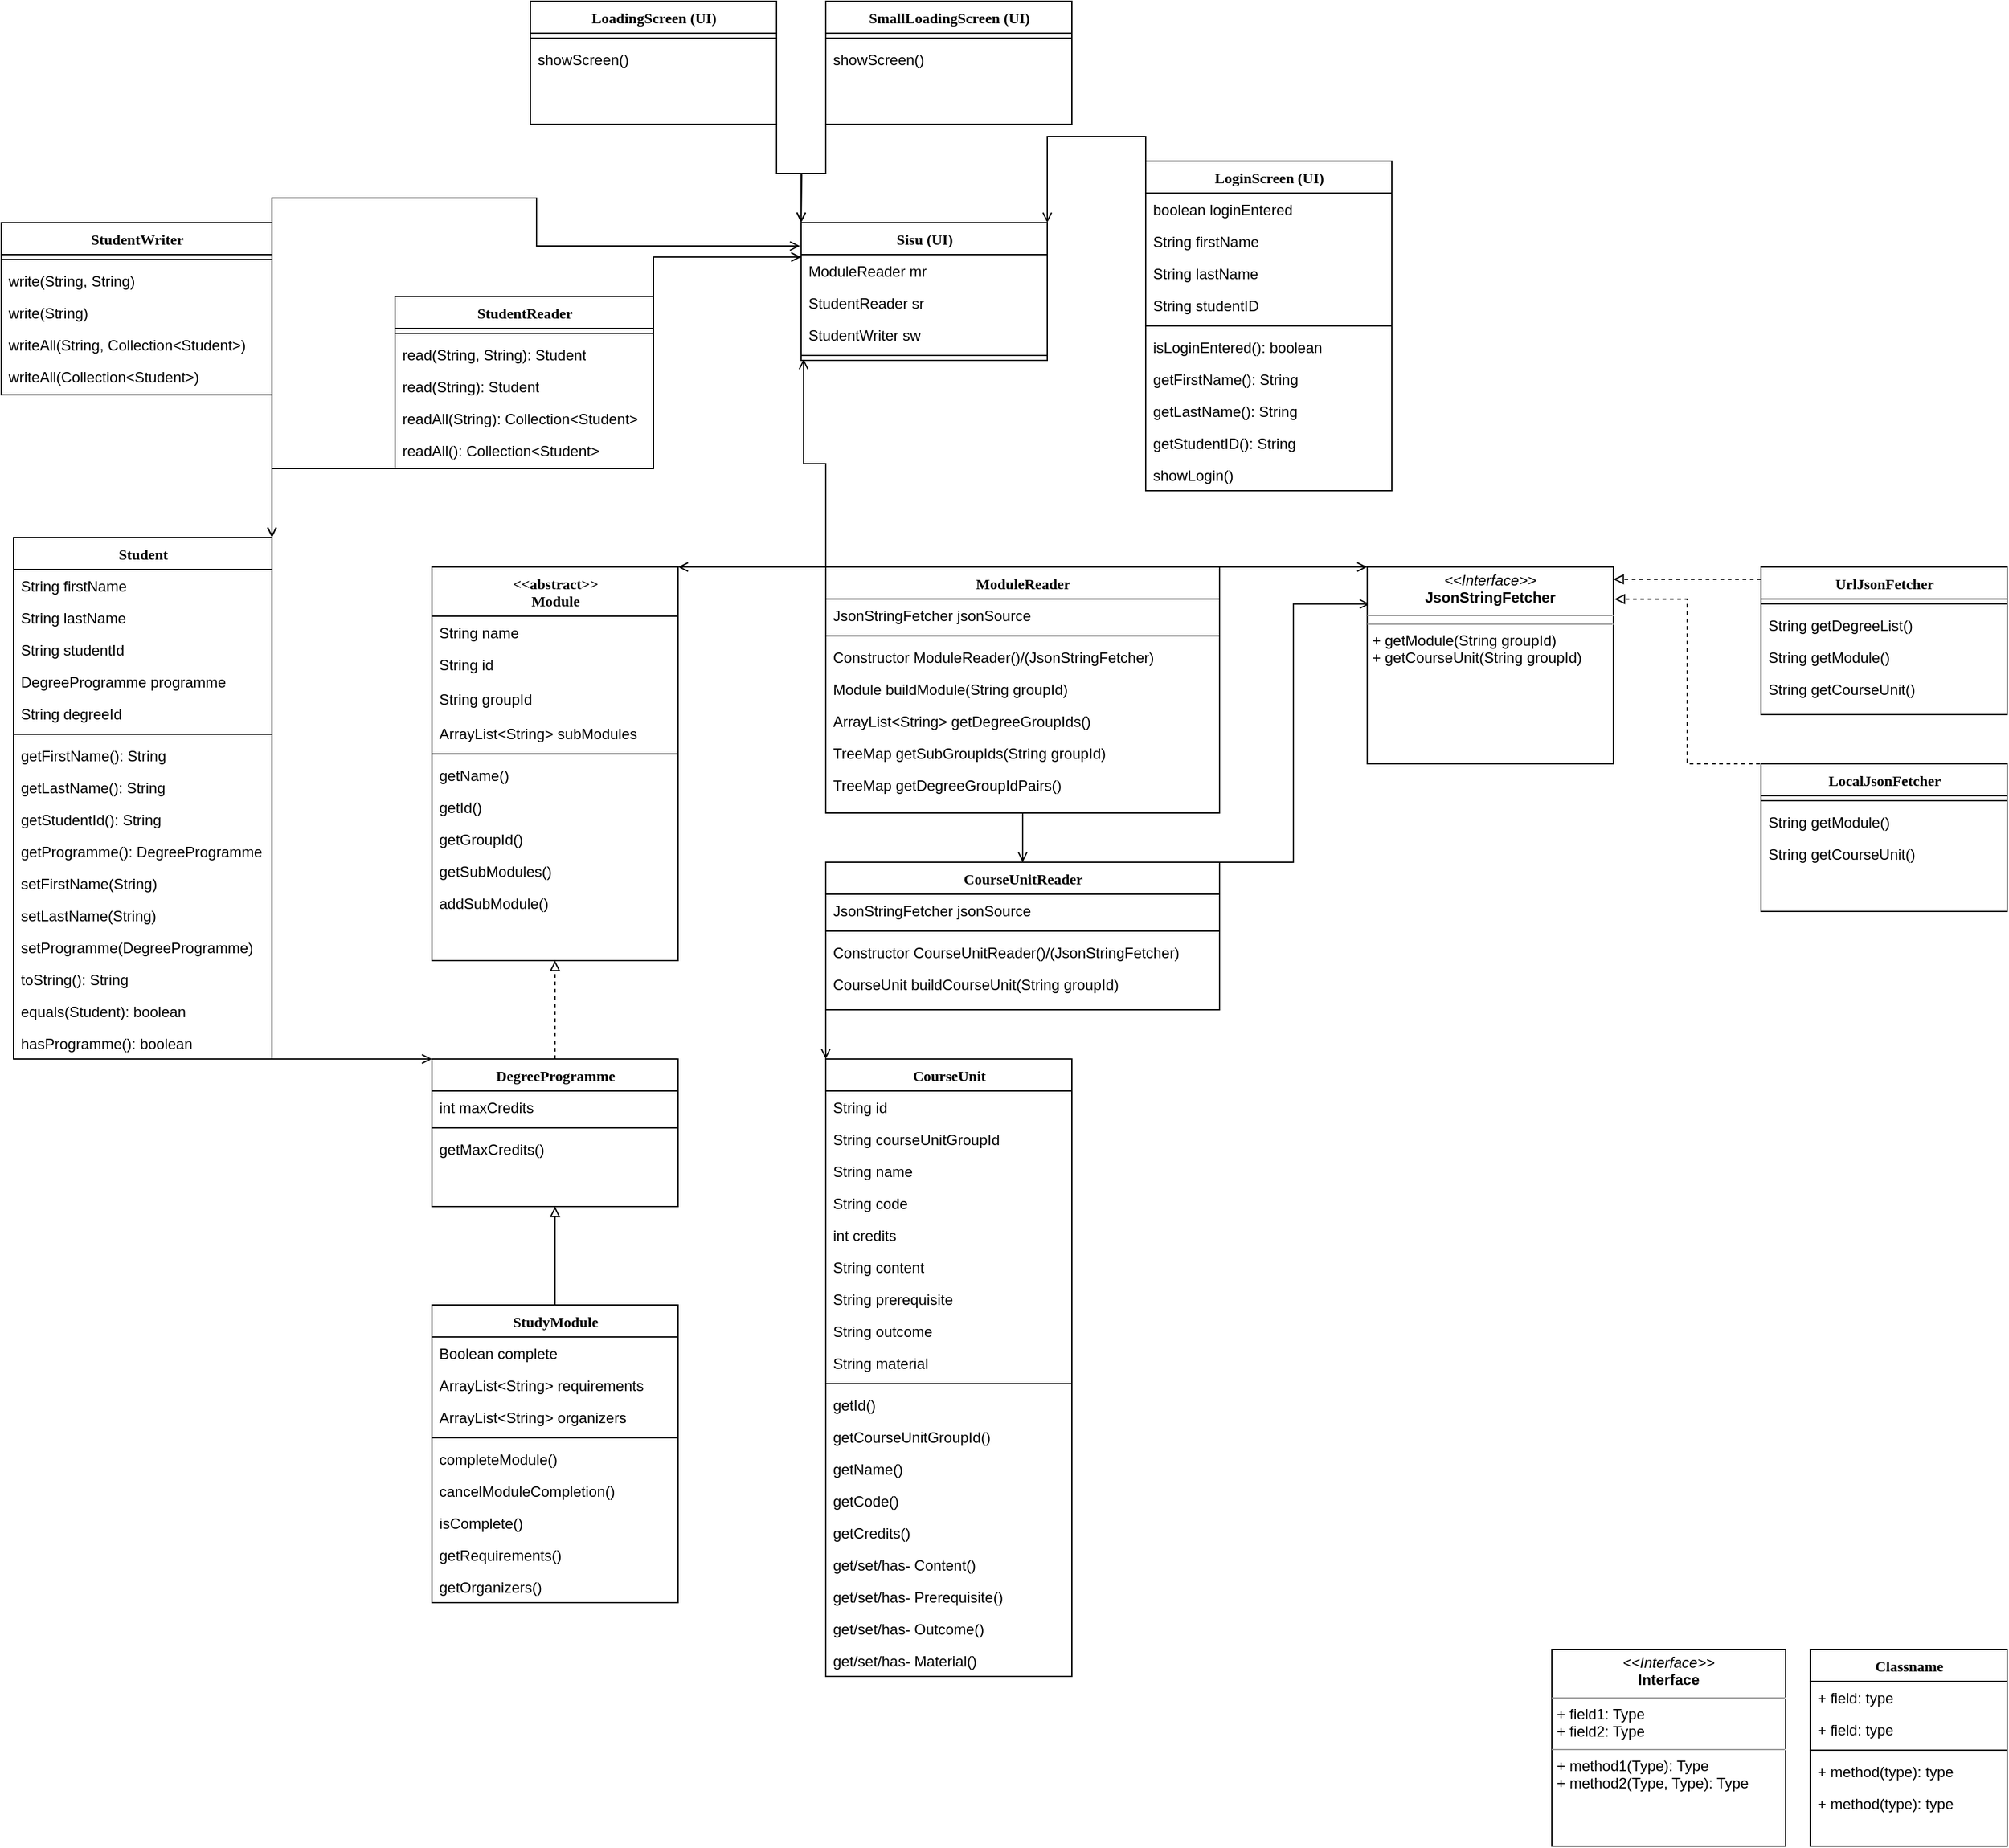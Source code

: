 <mxfile version="17.4.6" type="device"><diagram name="Page-1" id="6133507b-19e7-1e82-6fc7-422aa6c4b21f"><mxGraphModel dx="1422" dy="1555" grid="1" gridSize="10" guides="1" tooltips="1" connect="1" arrows="1" fold="1" page="1" pageScale="1" pageWidth="1100" pageHeight="850" background="none" math="0" shadow="0"><root><mxCell id="0"/><mxCell id="1" parent="0"/><mxCell id="78961159f06e98e8-82" value="Classname" style="swimlane;html=1;fontStyle=1;align=center;verticalAlign=top;childLayout=stackLayout;horizontal=1;startSize=26;horizontalStack=0;resizeParent=1;resizeLast=0;collapsible=1;marginBottom=0;swimlaneFillColor=#ffffff;rounded=0;shadow=0;comic=0;labelBackgroundColor=none;strokeWidth=1;fillColor=none;fontFamily=Verdana;fontSize=12" parent="1" vertex="1"><mxGeometry x="1560" y="640" width="160" height="160" as="geometry"/></mxCell><mxCell id="78961159f06e98e8-84" value="+ field: type" style="text;html=1;strokeColor=none;fillColor=none;align=left;verticalAlign=top;spacingLeft=4;spacingRight=4;whiteSpace=wrap;overflow=hidden;rotatable=0;points=[[0,0.5],[1,0.5]];portConstraint=eastwest;" parent="78961159f06e98e8-82" vertex="1"><mxGeometry y="26" width="160" height="26" as="geometry"/></mxCell><mxCell id="78961159f06e98e8-89" value="+ field: type" style="text;html=1;strokeColor=none;fillColor=none;align=left;verticalAlign=top;spacingLeft=4;spacingRight=4;whiteSpace=wrap;overflow=hidden;rotatable=0;points=[[0,0.5],[1,0.5]];portConstraint=eastwest;" parent="78961159f06e98e8-82" vertex="1"><mxGeometry y="52" width="160" height="26" as="geometry"/></mxCell><mxCell id="78961159f06e98e8-90" value="" style="line;html=1;strokeWidth=1;fillColor=none;align=left;verticalAlign=middle;spacingTop=-1;spacingLeft=3;spacingRight=3;rotatable=0;labelPosition=right;points=[];portConstraint=eastwest;" parent="78961159f06e98e8-82" vertex="1"><mxGeometry y="78" width="160" height="8" as="geometry"/></mxCell><mxCell id="78961159f06e98e8-94" value="+ method(type): type" style="text;html=1;strokeColor=none;fillColor=none;align=left;verticalAlign=top;spacingLeft=4;spacingRight=4;whiteSpace=wrap;overflow=hidden;rotatable=0;points=[[0,0.5],[1,0.5]];portConstraint=eastwest;" parent="78961159f06e98e8-82" vertex="1"><mxGeometry y="86" width="160" height="26" as="geometry"/></mxCell><mxCell id="b94bc138ca980ef-4" value="+ method(type): type" style="text;html=1;strokeColor=none;fillColor=none;align=left;verticalAlign=top;spacingLeft=4;spacingRight=4;whiteSpace=wrap;overflow=hidden;rotatable=0;points=[[0,0.5],[1,0.5]];portConstraint=eastwest;" parent="78961159f06e98e8-82" vertex="1"><mxGeometry y="112" width="160" height="26" as="geometry"/></mxCell><mxCell id="b94bc138ca980ef-1" value="&lt;p style=&quot;margin:0px;margin-top:4px;text-align:center;&quot;&gt;&lt;i&gt;&amp;lt;&amp;lt;Interface&amp;gt;&amp;gt;&lt;/i&gt;&lt;br/&gt;&lt;b&gt;Interface&lt;/b&gt;&lt;/p&gt;&lt;hr size=&quot;1&quot;/&gt;&lt;p style=&quot;margin:0px;margin-left:4px;&quot;&gt;+ field1: Type&lt;br/&gt;+ field2: Type&lt;/p&gt;&lt;hr size=&quot;1&quot;/&gt;&lt;p style=&quot;margin:0px;margin-left:4px;&quot;&gt;+ method1(Type): Type&lt;br/&gt;+ method2(Type, Type): Type&lt;/p&gt;" style="verticalAlign=top;align=left;overflow=fill;fontSize=12;fontFamily=Helvetica;html=1;rounded=0;shadow=0;comic=0;labelBackgroundColor=none;strokeWidth=1" parent="1" vertex="1"><mxGeometry x="1350" y="640" width="190" height="160" as="geometry"/></mxCell><mxCell id="-arL-LZ4ts8Jabiqy7Jx-2" value="&lt;div&gt;&amp;lt;&amp;lt;abstract&amp;gt;&amp;gt;&lt;br&gt;&lt;/div&gt;&lt;div&gt;Module&lt;/div&gt;" style="swimlane;html=1;fontStyle=1;align=center;verticalAlign=top;childLayout=stackLayout;horizontal=1;startSize=40;horizontalStack=0;resizeParent=1;resizeLast=0;collapsible=1;marginBottom=0;swimlaneFillColor=#ffffff;rounded=0;shadow=0;comic=0;labelBackgroundColor=none;strokeWidth=1;fillColor=none;fontFamily=Verdana;fontSize=12" parent="1" vertex="1"><mxGeometry x="440" y="-240" width="200" height="320" as="geometry"/></mxCell><mxCell id="-arL-LZ4ts8Jabiqy7Jx-3" value="String name" style="text;html=1;strokeColor=none;fillColor=none;align=left;verticalAlign=top;spacingLeft=4;spacingRight=4;whiteSpace=wrap;overflow=hidden;rotatable=0;points=[[0,0.5],[1,0.5]];portConstraint=eastwest;" parent="-arL-LZ4ts8Jabiqy7Jx-2" vertex="1"><mxGeometry y="40" width="200" height="26" as="geometry"/></mxCell><mxCell id="-arL-LZ4ts8Jabiqy7Jx-4" value="String id" style="text;html=1;strokeColor=none;fillColor=none;align=left;verticalAlign=top;spacingLeft=4;spacingRight=4;whiteSpace=wrap;overflow=hidden;rotatable=0;points=[[0,0.5],[1,0.5]];portConstraint=eastwest;" parent="-arL-LZ4ts8Jabiqy7Jx-2" vertex="1"><mxGeometry y="66" width="200" height="28" as="geometry"/></mxCell><mxCell id="-arL-LZ4ts8Jabiqy7Jx-9" value="String groupId" style="text;html=1;strokeColor=none;fillColor=none;align=left;verticalAlign=top;spacingLeft=4;spacingRight=4;whiteSpace=wrap;overflow=hidden;rotatable=0;points=[[0,0.5],[1,0.5]];portConstraint=eastwest;" parent="-arL-LZ4ts8Jabiqy7Jx-2" vertex="1"><mxGeometry y="94" width="200" height="28" as="geometry"/></mxCell><mxCell id="-arL-LZ4ts8Jabiqy7Jx-10" value="ArrayList&amp;lt;String&amp;gt; subModules" style="text;html=1;strokeColor=none;fillColor=none;align=left;verticalAlign=top;spacingLeft=4;spacingRight=4;whiteSpace=wrap;overflow=hidden;rotatable=0;points=[[0,0.5],[1,0.5]];portConstraint=eastwest;" parent="-arL-LZ4ts8Jabiqy7Jx-2" vertex="1"><mxGeometry y="122" width="200" height="26" as="geometry"/></mxCell><mxCell id="-arL-LZ4ts8Jabiqy7Jx-5" value="" style="line;html=1;strokeWidth=1;fillColor=none;align=left;verticalAlign=middle;spacingTop=-1;spacingLeft=3;spacingRight=3;rotatable=0;labelPosition=right;points=[];portConstraint=eastwest;" parent="-arL-LZ4ts8Jabiqy7Jx-2" vertex="1"><mxGeometry y="148" width="200" height="8" as="geometry"/></mxCell><mxCell id="-arL-LZ4ts8Jabiqy7Jx-6" value="getName()" style="text;html=1;strokeColor=none;fillColor=none;align=left;verticalAlign=top;spacingLeft=4;spacingRight=4;whiteSpace=wrap;overflow=hidden;rotatable=0;points=[[0,0.5],[1,0.5]];portConstraint=eastwest;" parent="-arL-LZ4ts8Jabiqy7Jx-2" vertex="1"><mxGeometry y="156" width="200" height="26" as="geometry"/></mxCell><mxCell id="-arL-LZ4ts8Jabiqy7Jx-7" value="getId()" style="text;html=1;strokeColor=none;fillColor=none;align=left;verticalAlign=top;spacingLeft=4;spacingRight=4;whiteSpace=wrap;overflow=hidden;rotatable=0;points=[[0,0.5],[1,0.5]];portConstraint=eastwest;" parent="-arL-LZ4ts8Jabiqy7Jx-2" vertex="1"><mxGeometry y="182" width="200" height="26" as="geometry"/></mxCell><mxCell id="-arL-LZ4ts8Jabiqy7Jx-11" value="&lt;div&gt;getGroupId()&lt;/div&gt;" style="text;html=1;strokeColor=none;fillColor=none;align=left;verticalAlign=top;spacingLeft=4;spacingRight=4;whiteSpace=wrap;overflow=hidden;rotatable=0;points=[[0,0.5],[1,0.5]];portConstraint=eastwest;" parent="-arL-LZ4ts8Jabiqy7Jx-2" vertex="1"><mxGeometry y="208" width="200" height="26" as="geometry"/></mxCell><mxCell id="-arL-LZ4ts8Jabiqy7Jx-12" value="getSubModules()" style="text;html=1;strokeColor=none;fillColor=none;align=left;verticalAlign=top;spacingLeft=4;spacingRight=4;whiteSpace=wrap;overflow=hidden;rotatable=0;points=[[0,0.5],[1,0.5]];portConstraint=eastwest;" parent="-arL-LZ4ts8Jabiqy7Jx-2" vertex="1"><mxGeometry y="234" width="200" height="26" as="geometry"/></mxCell><mxCell id="-arL-LZ4ts8Jabiqy7Jx-13" value="addSubModule()" style="text;html=1;strokeColor=none;fillColor=none;align=left;verticalAlign=top;spacingLeft=4;spacingRight=4;whiteSpace=wrap;overflow=hidden;rotatable=0;points=[[0,0.5],[1,0.5]];portConstraint=eastwest;" parent="-arL-LZ4ts8Jabiqy7Jx-2" vertex="1"><mxGeometry y="260" width="200" height="26" as="geometry"/></mxCell><mxCell id="dNXxEVK4nZ3IZ2I-C0gs-9" style="edgeStyle=orthogonalEdgeStyle;rounded=0;orthogonalLoop=1;jettySize=auto;html=1;exitX=0.5;exitY=0;exitDx=0;exitDy=0;entryX=0.5;entryY=1;entryDx=0;entryDy=0;endArrow=block;endFill=0;dashed=1;" parent="1" source="-arL-LZ4ts8Jabiqy7Jx-14" target="-arL-LZ4ts8Jabiqy7Jx-2" edge="1"><mxGeometry relative="1" as="geometry"/></mxCell><mxCell id="-arL-LZ4ts8Jabiqy7Jx-14" value="DegreeProgramme" style="swimlane;html=1;fontStyle=1;align=center;verticalAlign=top;childLayout=stackLayout;horizontal=1;startSize=26;horizontalStack=0;resizeParent=1;resizeLast=0;collapsible=1;marginBottom=0;swimlaneFillColor=#ffffff;rounded=0;shadow=0;comic=0;labelBackgroundColor=none;strokeWidth=1;fillColor=none;fontFamily=Verdana;fontSize=12" parent="1" vertex="1"><mxGeometry x="440" y="160" width="200" height="120" as="geometry"/></mxCell><mxCell id="-arL-LZ4ts8Jabiqy7Jx-15" value="int maxCredits" style="text;html=1;strokeColor=none;fillColor=none;align=left;verticalAlign=top;spacingLeft=4;spacingRight=4;whiteSpace=wrap;overflow=hidden;rotatable=0;points=[[0,0.5],[1,0.5]];portConstraint=eastwest;" parent="-arL-LZ4ts8Jabiqy7Jx-14" vertex="1"><mxGeometry y="26" width="200" height="26" as="geometry"/></mxCell><mxCell id="-arL-LZ4ts8Jabiqy7Jx-17" value="" style="line;html=1;strokeWidth=1;fillColor=none;align=left;verticalAlign=middle;spacingTop=-1;spacingLeft=3;spacingRight=3;rotatable=0;labelPosition=right;points=[];portConstraint=eastwest;" parent="-arL-LZ4ts8Jabiqy7Jx-14" vertex="1"><mxGeometry y="52" width="200" height="8" as="geometry"/></mxCell><mxCell id="-arL-LZ4ts8Jabiqy7Jx-18" value="getMaxCredits()" style="text;html=1;strokeColor=none;fillColor=none;align=left;verticalAlign=top;spacingLeft=4;spacingRight=4;whiteSpace=wrap;overflow=hidden;rotatable=0;points=[[0,0.5],[1,0.5]];portConstraint=eastwest;" parent="-arL-LZ4ts8Jabiqy7Jx-14" vertex="1"><mxGeometry y="60" width="200" height="26" as="geometry"/></mxCell><mxCell id="-arL-LZ4ts8Jabiqy7Jx-27" style="edgeStyle=orthogonalEdgeStyle;rounded=0;orthogonalLoop=1;jettySize=auto;html=1;exitX=0.5;exitY=0;exitDx=0;exitDy=0;entryX=0.5;entryY=1;entryDx=0;entryDy=0;startArrow=none;startFill=0;endArrow=block;endFill=0;" parent="1" source="-arL-LZ4ts8Jabiqy7Jx-21" target="-arL-LZ4ts8Jabiqy7Jx-14" edge="1"><mxGeometry relative="1" as="geometry"/></mxCell><mxCell id="-arL-LZ4ts8Jabiqy7Jx-21" value="StudyModule" style="swimlane;html=1;fontStyle=1;align=center;verticalAlign=top;childLayout=stackLayout;horizontal=1;startSize=26;horizontalStack=0;resizeParent=1;resizeLast=0;collapsible=1;marginBottom=0;swimlaneFillColor=#ffffff;rounded=0;shadow=0;comic=0;labelBackgroundColor=none;strokeWidth=1;fillColor=none;fontFamily=Verdana;fontSize=12" parent="1" vertex="1"><mxGeometry x="440" y="360" width="200" height="242" as="geometry"/></mxCell><mxCell id="-arL-LZ4ts8Jabiqy7Jx-22" value="Boolean complete" style="text;html=1;strokeColor=none;fillColor=none;align=left;verticalAlign=top;spacingLeft=4;spacingRight=4;whiteSpace=wrap;overflow=hidden;rotatable=0;points=[[0,0.5],[1,0.5]];portConstraint=eastwest;" parent="-arL-LZ4ts8Jabiqy7Jx-21" vertex="1"><mxGeometry y="26" width="200" height="26" as="geometry"/></mxCell><mxCell id="-arL-LZ4ts8Jabiqy7Jx-23" value="ArrayList&amp;lt;String&amp;gt; requirements" style="text;html=1;strokeColor=none;fillColor=none;align=left;verticalAlign=top;spacingLeft=4;spacingRight=4;whiteSpace=wrap;overflow=hidden;rotatable=0;points=[[0,0.5],[1,0.5]];portConstraint=eastwest;" parent="-arL-LZ4ts8Jabiqy7Jx-21" vertex="1"><mxGeometry y="52" width="200" height="26" as="geometry"/></mxCell><mxCell id="-arL-LZ4ts8Jabiqy7Jx-28" value="ArrayList&amp;lt;String&amp;gt; organizers" style="text;html=1;strokeColor=none;fillColor=none;align=left;verticalAlign=top;spacingLeft=4;spacingRight=4;whiteSpace=wrap;overflow=hidden;rotatable=0;points=[[0,0.5],[1,0.5]];portConstraint=eastwest;" parent="-arL-LZ4ts8Jabiqy7Jx-21" vertex="1"><mxGeometry y="78" width="200" height="26" as="geometry"/></mxCell><mxCell id="-arL-LZ4ts8Jabiqy7Jx-24" value="" style="line;html=1;strokeWidth=1;fillColor=none;align=left;verticalAlign=middle;spacingTop=-1;spacingLeft=3;spacingRight=3;rotatable=0;labelPosition=right;points=[];portConstraint=eastwest;" parent="-arL-LZ4ts8Jabiqy7Jx-21" vertex="1"><mxGeometry y="104" width="200" height="8" as="geometry"/></mxCell><mxCell id="-arL-LZ4ts8Jabiqy7Jx-25" value="completeModule()" style="text;html=1;strokeColor=none;fillColor=none;align=left;verticalAlign=top;spacingLeft=4;spacingRight=4;whiteSpace=wrap;overflow=hidden;rotatable=0;points=[[0,0.5],[1,0.5]];portConstraint=eastwest;" parent="-arL-LZ4ts8Jabiqy7Jx-21" vertex="1"><mxGeometry y="112" width="200" height="26" as="geometry"/></mxCell><mxCell id="-arL-LZ4ts8Jabiqy7Jx-26" value="cancelModuleCompletion()" style="text;html=1;strokeColor=none;fillColor=none;align=left;verticalAlign=top;spacingLeft=4;spacingRight=4;whiteSpace=wrap;overflow=hidden;rotatable=0;points=[[0,0.5],[1,0.5]];portConstraint=eastwest;" parent="-arL-LZ4ts8Jabiqy7Jx-21" vertex="1"><mxGeometry y="138" width="200" height="26" as="geometry"/></mxCell><mxCell id="-arL-LZ4ts8Jabiqy7Jx-29" value="isComplete()" style="text;html=1;strokeColor=none;fillColor=none;align=left;verticalAlign=top;spacingLeft=4;spacingRight=4;whiteSpace=wrap;overflow=hidden;rotatable=0;points=[[0,0.5],[1,0.5]];portConstraint=eastwest;" parent="-arL-LZ4ts8Jabiqy7Jx-21" vertex="1"><mxGeometry y="164" width="200" height="26" as="geometry"/></mxCell><mxCell id="-arL-LZ4ts8Jabiqy7Jx-30" value="getRequirements()" style="text;html=1;strokeColor=none;fillColor=none;align=left;verticalAlign=top;spacingLeft=4;spacingRight=4;whiteSpace=wrap;overflow=hidden;rotatable=0;points=[[0,0.5],[1,0.5]];portConstraint=eastwest;" parent="-arL-LZ4ts8Jabiqy7Jx-21" vertex="1"><mxGeometry y="190" width="200" height="26" as="geometry"/></mxCell><mxCell id="-arL-LZ4ts8Jabiqy7Jx-31" value="getOrganizers()" style="text;html=1;strokeColor=none;fillColor=none;align=left;verticalAlign=top;spacingLeft=4;spacingRight=4;whiteSpace=wrap;overflow=hidden;rotatable=0;points=[[0,0.5],[1,0.5]];portConstraint=eastwest;" parent="-arL-LZ4ts8Jabiqy7Jx-21" vertex="1"><mxGeometry y="216" width="200" height="26" as="geometry"/></mxCell><mxCell id="-arL-LZ4ts8Jabiqy7Jx-32" value="CourseUnit" style="swimlane;html=1;fontStyle=1;align=center;verticalAlign=top;childLayout=stackLayout;horizontal=1;startSize=26;horizontalStack=0;resizeParent=1;resizeLast=0;collapsible=1;marginBottom=0;swimlaneFillColor=#ffffff;rounded=0;shadow=0;comic=0;labelBackgroundColor=none;strokeWidth=1;fillColor=none;fontFamily=Verdana;fontSize=12" parent="1" vertex="1"><mxGeometry x="760" y="160" width="200" height="502" as="geometry"/></mxCell><mxCell id="-arL-LZ4ts8Jabiqy7Jx-33" value="String id" style="text;html=1;strokeColor=none;fillColor=none;align=left;verticalAlign=top;spacingLeft=4;spacingRight=4;whiteSpace=wrap;overflow=hidden;rotatable=0;points=[[0,0.5],[1,0.5]];portConstraint=eastwest;" parent="-arL-LZ4ts8Jabiqy7Jx-32" vertex="1"><mxGeometry y="26" width="200" height="26" as="geometry"/></mxCell><mxCell id="-arL-LZ4ts8Jabiqy7Jx-34" value="String courseUnitGroupId" style="text;html=1;strokeColor=none;fillColor=none;align=left;verticalAlign=top;spacingLeft=4;spacingRight=4;whiteSpace=wrap;overflow=hidden;rotatable=0;points=[[0,0.5],[1,0.5]];portConstraint=eastwest;" parent="-arL-LZ4ts8Jabiqy7Jx-32" vertex="1"><mxGeometry y="52" width="200" height="26" as="geometry"/></mxCell><mxCell id="-arL-LZ4ts8Jabiqy7Jx-38" value="String name" style="text;html=1;strokeColor=none;fillColor=none;align=left;verticalAlign=top;spacingLeft=4;spacingRight=4;whiteSpace=wrap;overflow=hidden;rotatable=0;points=[[0,0.5],[1,0.5]];portConstraint=eastwest;" parent="-arL-LZ4ts8Jabiqy7Jx-32" vertex="1"><mxGeometry y="78" width="200" height="26" as="geometry"/></mxCell><mxCell id="-arL-LZ4ts8Jabiqy7Jx-39" value="String code" style="text;html=1;strokeColor=none;fillColor=none;align=left;verticalAlign=top;spacingLeft=4;spacingRight=4;whiteSpace=wrap;overflow=hidden;rotatable=0;points=[[0,0.5],[1,0.5]];portConstraint=eastwest;" parent="-arL-LZ4ts8Jabiqy7Jx-32" vertex="1"><mxGeometry y="104" width="200" height="26" as="geometry"/></mxCell><mxCell id="-arL-LZ4ts8Jabiqy7Jx-40" value="int credits" style="text;html=1;strokeColor=none;fillColor=none;align=left;verticalAlign=top;spacingLeft=4;spacingRight=4;whiteSpace=wrap;overflow=hidden;rotatable=0;points=[[0,0.5],[1,0.5]];portConstraint=eastwest;" parent="-arL-LZ4ts8Jabiqy7Jx-32" vertex="1"><mxGeometry y="130" width="200" height="26" as="geometry"/></mxCell><mxCell id="R_QKWhLpdUTHtyL6FINh-1" value="&lt;div&gt;String content&lt;/div&gt;" style="text;html=1;strokeColor=none;fillColor=none;align=left;verticalAlign=top;spacingLeft=4;spacingRight=4;whiteSpace=wrap;overflow=hidden;rotatable=0;points=[[0,0.5],[1,0.5]];portConstraint=eastwest;" parent="-arL-LZ4ts8Jabiqy7Jx-32" vertex="1"><mxGeometry y="156" width="200" height="26" as="geometry"/></mxCell><mxCell id="R_QKWhLpdUTHtyL6FINh-2" value="&lt;div&gt;String prerequisite&lt;br&gt;&lt;/div&gt;" style="text;html=1;strokeColor=none;fillColor=none;align=left;verticalAlign=top;spacingLeft=4;spacingRight=4;whiteSpace=wrap;overflow=hidden;rotatable=0;points=[[0,0.5],[1,0.5]];portConstraint=eastwest;" parent="-arL-LZ4ts8Jabiqy7Jx-32" vertex="1"><mxGeometry y="182" width="200" height="26" as="geometry"/></mxCell><mxCell id="R_QKWhLpdUTHtyL6FINh-3" value="&lt;div&gt;String outcome&lt;br&gt;&lt;/div&gt;" style="text;html=1;strokeColor=none;fillColor=none;align=left;verticalAlign=top;spacingLeft=4;spacingRight=4;whiteSpace=wrap;overflow=hidden;rotatable=0;points=[[0,0.5],[1,0.5]];portConstraint=eastwest;" parent="-arL-LZ4ts8Jabiqy7Jx-32" vertex="1"><mxGeometry y="208" width="200" height="26" as="geometry"/></mxCell><mxCell id="R_QKWhLpdUTHtyL6FINh-4" value="&lt;div&gt;String material&lt;br&gt;&lt;/div&gt;" style="text;html=1;strokeColor=none;fillColor=none;align=left;verticalAlign=top;spacingLeft=4;spacingRight=4;whiteSpace=wrap;overflow=hidden;rotatable=0;points=[[0,0.5],[1,0.5]];portConstraint=eastwest;" parent="-arL-LZ4ts8Jabiqy7Jx-32" vertex="1"><mxGeometry y="234" width="200" height="26" as="geometry"/></mxCell><mxCell id="-arL-LZ4ts8Jabiqy7Jx-35" value="" style="line;html=1;strokeWidth=1;fillColor=none;align=left;verticalAlign=middle;spacingTop=-1;spacingLeft=3;spacingRight=3;rotatable=0;labelPosition=right;points=[];portConstraint=eastwest;" parent="-arL-LZ4ts8Jabiqy7Jx-32" vertex="1"><mxGeometry y="260" width="200" height="8" as="geometry"/></mxCell><mxCell id="-arL-LZ4ts8Jabiqy7Jx-36" value="getId()" style="text;html=1;strokeColor=none;fillColor=none;align=left;verticalAlign=top;spacingLeft=4;spacingRight=4;whiteSpace=wrap;overflow=hidden;rotatable=0;points=[[0,0.5],[1,0.5]];portConstraint=eastwest;" parent="-arL-LZ4ts8Jabiqy7Jx-32" vertex="1"><mxGeometry y="268" width="200" height="26" as="geometry"/></mxCell><mxCell id="-arL-LZ4ts8Jabiqy7Jx-37" value="getCourseUnitGroupId()" style="text;html=1;strokeColor=none;fillColor=none;align=left;verticalAlign=top;spacingLeft=4;spacingRight=4;whiteSpace=wrap;overflow=hidden;rotatable=0;points=[[0,0.5],[1,0.5]];portConstraint=eastwest;" parent="-arL-LZ4ts8Jabiqy7Jx-32" vertex="1"><mxGeometry y="294" width="200" height="26" as="geometry"/></mxCell><mxCell id="-arL-LZ4ts8Jabiqy7Jx-41" value="getName()" style="text;html=1;strokeColor=none;fillColor=none;align=left;verticalAlign=top;spacingLeft=4;spacingRight=4;whiteSpace=wrap;overflow=hidden;rotatable=0;points=[[0,0.5],[1,0.5]];portConstraint=eastwest;" parent="-arL-LZ4ts8Jabiqy7Jx-32" vertex="1"><mxGeometry y="320" width="200" height="26" as="geometry"/></mxCell><mxCell id="-arL-LZ4ts8Jabiqy7Jx-42" value="getCode()" style="text;html=1;strokeColor=none;fillColor=none;align=left;verticalAlign=top;spacingLeft=4;spacingRight=4;whiteSpace=wrap;overflow=hidden;rotatable=0;points=[[0,0.5],[1,0.5]];portConstraint=eastwest;" parent="-arL-LZ4ts8Jabiqy7Jx-32" vertex="1"><mxGeometry y="346" width="200" height="26" as="geometry"/></mxCell><mxCell id="-arL-LZ4ts8Jabiqy7Jx-43" value="getCredits()" style="text;html=1;strokeColor=none;fillColor=none;align=left;verticalAlign=top;spacingLeft=4;spacingRight=4;whiteSpace=wrap;overflow=hidden;rotatable=0;points=[[0,0.5],[1,0.5]];portConstraint=eastwest;" parent="-arL-LZ4ts8Jabiqy7Jx-32" vertex="1"><mxGeometry y="372" width="200" height="26" as="geometry"/></mxCell><mxCell id="R_QKWhLpdUTHtyL6FINh-5" value="get/set/has- Content()" style="text;html=1;strokeColor=none;fillColor=none;align=left;verticalAlign=top;spacingLeft=4;spacingRight=4;whiteSpace=wrap;overflow=hidden;rotatable=0;points=[[0,0.5],[1,0.5]];portConstraint=eastwest;" parent="-arL-LZ4ts8Jabiqy7Jx-32" vertex="1"><mxGeometry y="398" width="200" height="26" as="geometry"/></mxCell><mxCell id="R_QKWhLpdUTHtyL6FINh-6" value="get/set/has- Prerequisite()" style="text;html=1;strokeColor=none;fillColor=none;align=left;verticalAlign=top;spacingLeft=4;spacingRight=4;whiteSpace=wrap;overflow=hidden;rotatable=0;points=[[0,0.5],[1,0.5]];portConstraint=eastwest;" parent="-arL-LZ4ts8Jabiqy7Jx-32" vertex="1"><mxGeometry y="424" width="200" height="26" as="geometry"/></mxCell><mxCell id="R_QKWhLpdUTHtyL6FINh-7" value="get/set/has- Outcome()" style="text;html=1;strokeColor=none;fillColor=none;align=left;verticalAlign=top;spacingLeft=4;spacingRight=4;whiteSpace=wrap;overflow=hidden;rotatable=0;points=[[0,0.5],[1,0.5]];portConstraint=eastwest;" parent="-arL-LZ4ts8Jabiqy7Jx-32" vertex="1"><mxGeometry y="450" width="200" height="26" as="geometry"/></mxCell><mxCell id="R_QKWhLpdUTHtyL6FINh-8" value="get/set/has- Material()" style="text;html=1;strokeColor=none;fillColor=none;align=left;verticalAlign=top;spacingLeft=4;spacingRight=4;whiteSpace=wrap;overflow=hidden;rotatable=0;points=[[0,0.5],[1,0.5]];portConstraint=eastwest;" parent="-arL-LZ4ts8Jabiqy7Jx-32" vertex="1"><mxGeometry y="476" width="200" height="26" as="geometry"/></mxCell><mxCell id="dNXxEVK4nZ3IZ2I-C0gs-24" style="edgeStyle=orthogonalEdgeStyle;rounded=0;orthogonalLoop=1;jettySize=auto;html=1;exitX=1;exitY=0;exitDx=0;exitDy=0;endArrow=open;endFill=0;entryX=0.01;entryY=0.188;entryDx=0;entryDy=0;entryPerimeter=0;" parent="1" source="uRJ8awD8vvYoGND3X7WG-1" target="dNXxEVK4nZ3IZ2I-C0gs-1" edge="1"><mxGeometry relative="1" as="geometry"><mxPoint x="1140" y="-210" as="targetPoint"/><Array as="points"><mxPoint x="1140"/><mxPoint x="1140" y="-210"/></Array></mxGeometry></mxCell><mxCell id="dNXxEVK4nZ3IZ2I-C0gs-26" style="edgeStyle=orthogonalEdgeStyle;rounded=0;orthogonalLoop=1;jettySize=auto;html=1;exitX=0;exitY=1;exitDx=0;exitDy=0;entryX=0;entryY=0;entryDx=0;entryDy=0;endArrow=open;endFill=0;" parent="1" source="uRJ8awD8vvYoGND3X7WG-1" target="-arL-LZ4ts8Jabiqy7Jx-32" edge="1"><mxGeometry relative="1" as="geometry"/></mxCell><mxCell id="uRJ8awD8vvYoGND3X7WG-1" value="&lt;div&gt;CourseUnitReader&lt;/div&gt;" style="swimlane;html=1;fontStyle=1;align=center;verticalAlign=top;childLayout=stackLayout;horizontal=1;startSize=26;horizontalStack=0;resizeParent=1;resizeLast=0;collapsible=1;marginBottom=0;swimlaneFillColor=#ffffff;rounded=0;shadow=0;comic=0;labelBackgroundColor=none;strokeWidth=1;fillColor=none;fontFamily=Verdana;fontSize=12" parent="1" vertex="1"><mxGeometry x="760" width="320" height="120" as="geometry"/></mxCell><mxCell id="dNXxEVK4nZ3IZ2I-C0gs-10" value="JsonStringFetcher jsonSource" style="text;html=1;strokeColor=none;fillColor=none;align=left;verticalAlign=top;spacingLeft=4;spacingRight=4;whiteSpace=wrap;overflow=hidden;rotatable=0;points=[[0,0.5],[1,0.5]];portConstraint=eastwest;" parent="uRJ8awD8vvYoGND3X7WG-1" vertex="1"><mxGeometry y="26" width="320" height="26" as="geometry"/></mxCell><mxCell id="uRJ8awD8vvYoGND3X7WG-4" value="" style="line;html=1;strokeWidth=1;fillColor=none;align=left;verticalAlign=middle;spacingTop=-1;spacingLeft=3;spacingRight=3;rotatable=0;labelPosition=right;points=[];portConstraint=eastwest;" parent="uRJ8awD8vvYoGND3X7WG-1" vertex="1"><mxGeometry y="52" width="320" height="8" as="geometry"/></mxCell><mxCell id="M6BjbCsgYRKgja0gTqTl-2" value="Constructor CourseUnitReader()/(JsonStringFetcher)" style="text;html=1;strokeColor=none;fillColor=none;align=left;verticalAlign=top;spacingLeft=4;spacingRight=4;whiteSpace=wrap;overflow=hidden;rotatable=0;points=[[0,0.5],[1,0.5]];portConstraint=eastwest;" parent="uRJ8awD8vvYoGND3X7WG-1" vertex="1"><mxGeometry y="60" width="320" height="26" as="geometry"/></mxCell><mxCell id="dNXxEVK4nZ3IZ2I-C0gs-12" value="CourseUnit buildCourseUnit(String groupId)" style="text;html=1;strokeColor=none;fillColor=none;align=left;verticalAlign=top;spacingLeft=4;spacingRight=4;whiteSpace=wrap;overflow=hidden;rotatable=0;points=[[0,0.5],[1,0.5]];portConstraint=eastwest;" parent="uRJ8awD8vvYoGND3X7WG-1" vertex="1"><mxGeometry y="86" width="320" height="26" as="geometry"/></mxCell><mxCell id="dNXxEVK4nZ3IZ2I-C0gs-25" style="edgeStyle=orthogonalEdgeStyle;rounded=0;orthogonalLoop=1;jettySize=auto;html=1;exitX=0;exitY=0;exitDx=0;exitDy=0;entryX=1;entryY=0;entryDx=0;entryDy=0;endArrow=open;endFill=0;" parent="1" source="uRJ8awD8vvYoGND3X7WG-7" target="-arL-LZ4ts8Jabiqy7Jx-2" edge="1"><mxGeometry relative="1" as="geometry"><Array as="points"><mxPoint x="700" y="-240"/><mxPoint x="700" y="-240"/></Array></mxGeometry></mxCell><mxCell id="M6BjbCsgYRKgja0gTqTl-3" style="edgeStyle=orthogonalEdgeStyle;rounded=0;orthogonalLoop=1;jettySize=auto;html=1;exitX=1;exitY=0;exitDx=0;exitDy=0;entryX=0;entryY=0;entryDx=0;entryDy=0;endArrow=open;endFill=0;" parent="1" source="uRJ8awD8vvYoGND3X7WG-7" target="dNXxEVK4nZ3IZ2I-C0gs-1" edge="1"><mxGeometry relative="1" as="geometry"><Array as="points"><mxPoint x="1140" y="-240"/><mxPoint x="1140" y="-240"/></Array></mxGeometry></mxCell><mxCell id="M6BjbCsgYRKgja0gTqTl-4" style="edgeStyle=orthogonalEdgeStyle;rounded=0;orthogonalLoop=1;jettySize=auto;html=1;exitX=0.5;exitY=1;exitDx=0;exitDy=0;entryX=0.5;entryY=0;entryDx=0;entryDy=0;endArrow=open;endFill=0;" parent="1" source="uRJ8awD8vvYoGND3X7WG-7" target="uRJ8awD8vvYoGND3X7WG-1" edge="1"><mxGeometry relative="1" as="geometry"/></mxCell><mxCell id="mSesA9oDJ9aUhynRHxRo-37" style="edgeStyle=orthogonalEdgeStyle;shape=connector;rounded=0;orthogonalLoop=1;jettySize=auto;html=1;exitX=0;exitY=0;exitDx=0;exitDy=0;entryX=0.01;entryY=0.875;entryDx=0;entryDy=0;entryPerimeter=0;labelBackgroundColor=default;fontFamily=Helvetica;fontSize=11;fontColor=default;endArrow=open;endFill=0;strokeColor=default;" edge="1" parent="1" source="uRJ8awD8vvYoGND3X7WG-7" target="dNXxEVK4nZ3IZ2I-C0gs-34"><mxGeometry relative="1" as="geometry"/></mxCell><mxCell id="uRJ8awD8vvYoGND3X7WG-7" value="&lt;div&gt;ModuleReader&lt;/div&gt;" style="swimlane;html=1;fontStyle=1;align=center;verticalAlign=top;childLayout=stackLayout;horizontal=1;startSize=26;horizontalStack=0;resizeParent=1;resizeLast=0;collapsible=1;marginBottom=0;swimlaneFillColor=#ffffff;rounded=0;shadow=0;comic=0;labelBackgroundColor=none;strokeWidth=1;fillColor=none;fontFamily=Verdana;fontSize=12" parent="1" vertex="1"><mxGeometry x="760" y="-240" width="320" height="200" as="geometry"/></mxCell><mxCell id="dNXxEVK4nZ3IZ2I-C0gs-14" value="JsonStringFetcher jsonSource" style="text;html=1;strokeColor=none;fillColor=none;align=left;verticalAlign=top;spacingLeft=4;spacingRight=4;whiteSpace=wrap;overflow=hidden;rotatable=0;points=[[0,0.5],[1,0.5]];portConstraint=eastwest;" parent="uRJ8awD8vvYoGND3X7WG-7" vertex="1"><mxGeometry y="26" width="320" height="26" as="geometry"/></mxCell><mxCell id="uRJ8awD8vvYoGND3X7WG-8" value="" style="line;html=1;strokeWidth=1;fillColor=none;align=left;verticalAlign=middle;spacingTop=-1;spacingLeft=3;spacingRight=3;rotatable=0;labelPosition=right;points=[];portConstraint=eastwest;" parent="uRJ8awD8vvYoGND3X7WG-7" vertex="1"><mxGeometry y="52" width="320" height="8" as="geometry"/></mxCell><mxCell id="M6BjbCsgYRKgja0gTqTl-1" value="Constructor ModuleReader()/(JsonStringFetcher)" style="text;html=1;strokeColor=none;fillColor=none;align=left;verticalAlign=top;spacingLeft=4;spacingRight=4;whiteSpace=wrap;overflow=hidden;rotatable=0;points=[[0,0.5],[1,0.5]];portConstraint=eastwest;" parent="uRJ8awD8vvYoGND3X7WG-7" vertex="1"><mxGeometry y="60" width="320" height="26" as="geometry"/></mxCell><mxCell id="dNXxEVK4nZ3IZ2I-C0gs-13" value="Module buildModule(String groupId)" style="text;html=1;strokeColor=none;fillColor=none;align=left;verticalAlign=top;spacingLeft=4;spacingRight=4;whiteSpace=wrap;overflow=hidden;rotatable=0;points=[[0,0.5],[1,0.5]];portConstraint=eastwest;" parent="uRJ8awD8vvYoGND3X7WG-7" vertex="1"><mxGeometry y="86" width="320" height="26" as="geometry"/></mxCell><mxCell id="dNXxEVK4nZ3IZ2I-C0gs-28" value="ArrayList&amp;lt;String&amp;gt; getDegreeGroupIds() " style="text;html=1;strokeColor=none;fillColor=none;align=left;verticalAlign=top;spacingLeft=4;spacingRight=4;whiteSpace=wrap;overflow=hidden;rotatable=0;points=[[0,0.5],[1,0.5]];portConstraint=eastwest;" parent="uRJ8awD8vvYoGND3X7WG-7" vertex="1"><mxGeometry y="112" width="320" height="26" as="geometry"/></mxCell><mxCell id="dNXxEVK4nZ3IZ2I-C0gs-27" value="TreeMap getSubGroupIds(String groupId)" style="text;html=1;strokeColor=none;fillColor=none;align=left;verticalAlign=top;spacingLeft=4;spacingRight=4;whiteSpace=wrap;overflow=hidden;rotatable=0;points=[[0,0.5],[1,0.5]];portConstraint=eastwest;" parent="uRJ8awD8vvYoGND3X7WG-7" vertex="1"><mxGeometry y="138" width="320" height="26" as="geometry"/></mxCell><mxCell id="dNXxEVK4nZ3IZ2I-C0gs-30" value="TreeMap getDegreeGroupIdPairs()" style="text;html=1;strokeColor=none;fillColor=none;align=left;verticalAlign=top;spacingLeft=4;spacingRight=4;whiteSpace=wrap;overflow=hidden;rotatable=0;points=[[0,0.5],[1,0.5]];portConstraint=eastwest;" parent="uRJ8awD8vvYoGND3X7WG-7" vertex="1"><mxGeometry y="164" width="320" height="26" as="geometry"/></mxCell><mxCell id="dNXxEVK4nZ3IZ2I-C0gs-8" style="edgeStyle=orthogonalEdgeStyle;rounded=0;orthogonalLoop=1;jettySize=auto;html=1;exitX=0;exitY=0.092;exitDx=0;exitDy=0;entryX=1.005;entryY=0.163;entryDx=0;entryDy=0;entryPerimeter=0;dashed=1;endArrow=block;endFill=0;exitPerimeter=0;" parent="1" source="uRJ8awD8vvYoGND3X7WG-10" target="dNXxEVK4nZ3IZ2I-C0gs-1" edge="1"><mxGeometry relative="1" as="geometry"><Array as="points"><mxPoint x="1520" y="-80"/><mxPoint x="1460" y="-80"/><mxPoint x="1460" y="-214"/></Array></mxGeometry></mxCell><mxCell id="uRJ8awD8vvYoGND3X7WG-10" value="LocalJsonFetcher" style="swimlane;html=1;fontStyle=1;align=center;verticalAlign=top;childLayout=stackLayout;horizontal=1;startSize=26;horizontalStack=0;resizeParent=1;resizeLast=0;collapsible=1;marginBottom=0;swimlaneFillColor=#ffffff;rounded=0;shadow=0;comic=0;labelBackgroundColor=none;strokeWidth=1;fillColor=none;fontFamily=Verdana;fontSize=12" parent="1" vertex="1"><mxGeometry x="1520" y="-80" width="200" height="120" as="geometry"/></mxCell><mxCell id="uRJ8awD8vvYoGND3X7WG-13" value="" style="line;html=1;strokeWidth=1;fillColor=none;align=left;verticalAlign=middle;spacingTop=-1;spacingLeft=3;spacingRight=3;rotatable=0;labelPosition=right;points=[];portConstraint=eastwest;" parent="uRJ8awD8vvYoGND3X7WG-10" vertex="1"><mxGeometry y="26" width="200" height="8" as="geometry"/></mxCell><mxCell id="uRJ8awD8vvYoGND3X7WG-15" value="String getModule()" style="text;html=1;strokeColor=none;fillColor=none;align=left;verticalAlign=top;spacingLeft=4;spacingRight=4;whiteSpace=wrap;overflow=hidden;rotatable=0;points=[[0,0.5],[1,0.5]];portConstraint=eastwest;" parent="uRJ8awD8vvYoGND3X7WG-10" vertex="1"><mxGeometry y="34" width="200" height="26" as="geometry"/></mxCell><mxCell id="uRJ8awD8vvYoGND3X7WG-16" value="String getCourseUnit()" style="text;html=1;strokeColor=none;fillColor=none;align=left;verticalAlign=top;spacingLeft=4;spacingRight=4;whiteSpace=wrap;overflow=hidden;rotatable=0;points=[[0,0.5],[1,0.5]];portConstraint=eastwest;" parent="uRJ8awD8vvYoGND3X7WG-10" vertex="1"><mxGeometry y="60" width="200" height="26" as="geometry"/></mxCell><mxCell id="dNXxEVK4nZ3IZ2I-C0gs-1" value="&lt;p style=&quot;margin: 0px ; margin-top: 4px ; text-align: center&quot;&gt;&lt;i&gt;&amp;lt;&amp;lt;Interface&amp;gt;&amp;gt;&lt;/i&gt;&lt;br&gt;&lt;b&gt;JsonStringFetcher&lt;/b&gt;&lt;br&gt;&lt;/p&gt;&lt;hr size=&quot;1&quot;&gt;&lt;hr size=&quot;1&quot;&gt;&lt;p style=&quot;margin: 0px ; margin-left: 4px&quot;&gt;+ getModule(String groupId)&lt;br&gt;+ getCourseUnit(String groupId)&lt;br&gt;&lt;/p&gt;" style="verticalAlign=top;align=left;overflow=fill;fontSize=12;fontFamily=Helvetica;html=1;rounded=0;shadow=0;comic=0;labelBackgroundColor=none;strokeWidth=1" parent="1" vertex="1"><mxGeometry x="1200" y="-240" width="200" height="160" as="geometry"/></mxCell><mxCell id="dNXxEVK4nZ3IZ2I-C0gs-7" style="edgeStyle=orthogonalEdgeStyle;rounded=0;orthogonalLoop=1;jettySize=auto;html=1;dashed=1;endArrow=block;endFill=0;exitX=0;exitY=0.083;exitDx=0;exitDy=0;exitPerimeter=0;" parent="1" source="dNXxEVK4nZ3IZ2I-C0gs-2" target="dNXxEVK4nZ3IZ2I-C0gs-1" edge="1"><mxGeometry relative="1" as="geometry"><mxPoint x="1490" y="-260" as="targetPoint"/><Array as="points"><mxPoint x="1490" y="-230"/><mxPoint x="1490" y="-230"/></Array></mxGeometry></mxCell><mxCell id="dNXxEVK4nZ3IZ2I-C0gs-2" value="UrlJsonFetcher" style="swimlane;html=1;fontStyle=1;align=center;verticalAlign=top;childLayout=stackLayout;horizontal=1;startSize=26;horizontalStack=0;resizeParent=1;resizeLast=0;collapsible=1;marginBottom=0;swimlaneFillColor=#ffffff;rounded=0;shadow=0;comic=0;labelBackgroundColor=none;strokeWidth=1;fillColor=none;fontFamily=Verdana;fontSize=12" parent="1" vertex="1"><mxGeometry x="1520" y="-240" width="200" height="120" as="geometry"/></mxCell><mxCell id="dNXxEVK4nZ3IZ2I-C0gs-3" value="" style="line;html=1;strokeWidth=1;fillColor=none;align=left;verticalAlign=middle;spacingTop=-1;spacingLeft=3;spacingRight=3;rotatable=0;labelPosition=right;points=[];portConstraint=eastwest;" parent="dNXxEVK4nZ3IZ2I-C0gs-2" vertex="1"><mxGeometry y="26" width="200" height="8" as="geometry"/></mxCell><mxCell id="dNXxEVK4nZ3IZ2I-C0gs-4" value="String getDegreeList()" style="text;html=1;strokeColor=none;fillColor=none;align=left;verticalAlign=top;spacingLeft=4;spacingRight=4;whiteSpace=wrap;overflow=hidden;rotatable=0;points=[[0,0.5],[1,0.5]];portConstraint=eastwest;" parent="dNXxEVK4nZ3IZ2I-C0gs-2" vertex="1"><mxGeometry y="34" width="200" height="26" as="geometry"/></mxCell><mxCell id="dNXxEVK4nZ3IZ2I-C0gs-5" value="String getModule()" style="text;html=1;strokeColor=none;fillColor=none;align=left;verticalAlign=top;spacingLeft=4;spacingRight=4;whiteSpace=wrap;overflow=hidden;rotatable=0;points=[[0,0.5],[1,0.5]];portConstraint=eastwest;" parent="dNXxEVK4nZ3IZ2I-C0gs-2" vertex="1"><mxGeometry y="60" width="200" height="26" as="geometry"/></mxCell><mxCell id="dNXxEVK4nZ3IZ2I-C0gs-6" value="String getCourseUnit()" style="text;html=1;strokeColor=none;fillColor=none;align=left;verticalAlign=top;spacingLeft=4;spacingRight=4;whiteSpace=wrap;overflow=hidden;rotatable=0;points=[[0,0.5],[1,0.5]];portConstraint=eastwest;" parent="dNXxEVK4nZ3IZ2I-C0gs-2" vertex="1"><mxGeometry y="86" width="200" height="26" as="geometry"/></mxCell><mxCell id="dNXxEVK4nZ3IZ2I-C0gs-31" value="Sisu (UI)" style="swimlane;html=1;fontStyle=1;align=center;verticalAlign=top;childLayout=stackLayout;horizontal=1;startSize=26;horizontalStack=0;resizeParent=1;resizeLast=0;collapsible=1;marginBottom=0;swimlaneFillColor=#ffffff;rounded=0;shadow=0;comic=0;labelBackgroundColor=none;strokeWidth=1;fillColor=none;fontFamily=Verdana;fontSize=12" parent="1" vertex="1"><mxGeometry x="740" y="-520" width="200" height="112" as="geometry"/></mxCell><mxCell id="dNXxEVK4nZ3IZ2I-C0gs-32" value="ModuleReader mr" style="text;html=1;strokeColor=none;fillColor=none;align=left;verticalAlign=top;spacingLeft=4;spacingRight=4;whiteSpace=wrap;overflow=hidden;rotatable=0;points=[[0,0.5],[1,0.5]];portConstraint=eastwest;" parent="dNXxEVK4nZ3IZ2I-C0gs-31" vertex="1"><mxGeometry y="26" width="200" height="26" as="geometry"/></mxCell><mxCell id="dNXxEVK4nZ3IZ2I-C0gs-33" value="StudentReader sr" style="text;html=1;strokeColor=none;fillColor=none;align=left;verticalAlign=top;spacingLeft=4;spacingRight=4;whiteSpace=wrap;overflow=hidden;rotatable=0;points=[[0,0.5],[1,0.5]];portConstraint=eastwest;" parent="dNXxEVK4nZ3IZ2I-C0gs-31" vertex="1"><mxGeometry y="52" width="200" height="26" as="geometry"/></mxCell><mxCell id="mSesA9oDJ9aUhynRHxRo-33" value="StudentWriter sw" style="text;html=1;strokeColor=none;fillColor=none;align=left;verticalAlign=top;spacingLeft=4;spacingRight=4;whiteSpace=wrap;overflow=hidden;rotatable=0;points=[[0,0.5],[1,0.5]];portConstraint=eastwest;" vertex="1" parent="dNXxEVK4nZ3IZ2I-C0gs-31"><mxGeometry y="78" width="200" height="26" as="geometry"/></mxCell><mxCell id="dNXxEVK4nZ3IZ2I-C0gs-34" value="" style="line;html=1;strokeWidth=1;fillColor=none;align=left;verticalAlign=middle;spacingTop=-1;spacingLeft=3;spacingRight=3;rotatable=0;labelPosition=right;points=[];portConstraint=eastwest;" parent="dNXxEVK4nZ3IZ2I-C0gs-31" vertex="1"><mxGeometry y="104" width="200" height="8" as="geometry"/></mxCell><mxCell id="65oLnnjjbg_DR2z3P614-1" value="Student" style="swimlane;html=1;fontStyle=1;align=center;verticalAlign=top;childLayout=stackLayout;horizontal=1;startSize=26;horizontalStack=0;resizeParent=1;resizeLast=0;collapsible=1;marginBottom=0;swimlaneFillColor=#ffffff;rounded=0;shadow=0;comic=0;labelBackgroundColor=none;strokeWidth=1;fillColor=none;fontFamily=Verdana;fontSize=12" parent="1" vertex="1"><mxGeometry x="100" y="-264" width="210" height="424" as="geometry"/></mxCell><mxCell id="65oLnnjjbg_DR2z3P614-2" value="String firstName" style="text;html=1;strokeColor=none;fillColor=none;align=left;verticalAlign=top;spacingLeft=4;spacingRight=4;whiteSpace=wrap;overflow=hidden;rotatable=0;points=[[0,0.5],[1,0.5]];portConstraint=eastwest;" parent="65oLnnjjbg_DR2z3P614-1" vertex="1"><mxGeometry y="26" width="210" height="26" as="geometry"/></mxCell><mxCell id="65oLnnjjbg_DR2z3P614-3" value="String lastName" style="text;html=1;strokeColor=none;fillColor=none;align=left;verticalAlign=top;spacingLeft=4;spacingRight=4;whiteSpace=wrap;overflow=hidden;rotatable=0;points=[[0,0.5],[1,0.5]];portConstraint=eastwest;" parent="65oLnnjjbg_DR2z3P614-1" vertex="1"><mxGeometry y="52" width="210" height="26" as="geometry"/></mxCell><mxCell id="65oLnnjjbg_DR2z3P614-4" value="String studentId" style="text;html=1;strokeColor=none;fillColor=none;align=left;verticalAlign=top;spacingLeft=4;spacingRight=4;whiteSpace=wrap;overflow=hidden;rotatable=0;points=[[0,0.5],[1,0.5]];portConstraint=eastwest;" parent="65oLnnjjbg_DR2z3P614-1" vertex="1"><mxGeometry y="78" width="210" height="26" as="geometry"/></mxCell><mxCell id="65oLnnjjbg_DR2z3P614-5" value="DegreeProgramme programme" style="text;html=1;strokeColor=none;fillColor=none;align=left;verticalAlign=top;spacingLeft=4;spacingRight=4;whiteSpace=wrap;overflow=hidden;rotatable=0;points=[[0,0.5],[1,0.5]];portConstraint=eastwest;" parent="65oLnnjjbg_DR2z3P614-1" vertex="1"><mxGeometry y="104" width="210" height="26" as="geometry"/></mxCell><mxCell id="65oLnnjjbg_DR2z3P614-6" value="String degreeId" style="text;html=1;strokeColor=none;fillColor=none;align=left;verticalAlign=top;spacingLeft=4;spacingRight=4;whiteSpace=wrap;overflow=hidden;rotatable=0;points=[[0,0.5],[1,0.5]];portConstraint=eastwest;" parent="65oLnnjjbg_DR2z3P614-1" vertex="1"><mxGeometry y="130" width="210" height="26" as="geometry"/></mxCell><mxCell id="65oLnnjjbg_DR2z3P614-7" value="" style="line;html=1;strokeWidth=1;fillColor=none;align=left;verticalAlign=middle;spacingTop=-1;spacingLeft=3;spacingRight=3;rotatable=0;labelPosition=right;points=[];portConstraint=eastwest;" parent="65oLnnjjbg_DR2z3P614-1" vertex="1"><mxGeometry y="156" width="210" height="8" as="geometry"/></mxCell><mxCell id="65oLnnjjbg_DR2z3P614-8" value="getFirstName(): String" style="text;html=1;strokeColor=none;fillColor=none;align=left;verticalAlign=top;spacingLeft=4;spacingRight=4;whiteSpace=wrap;overflow=hidden;rotatable=0;points=[[0,0.5],[1,0.5]];portConstraint=eastwest;" parent="65oLnnjjbg_DR2z3P614-1" vertex="1"><mxGeometry y="164" width="210" height="26" as="geometry"/></mxCell><mxCell id="65oLnnjjbg_DR2z3P614-9" value="getLastName(): String" style="text;html=1;strokeColor=none;fillColor=none;align=left;verticalAlign=top;spacingLeft=4;spacingRight=4;whiteSpace=wrap;overflow=hidden;rotatable=0;points=[[0,0.5],[1,0.5]];portConstraint=eastwest;" parent="65oLnnjjbg_DR2z3P614-1" vertex="1"><mxGeometry y="190" width="210" height="26" as="geometry"/></mxCell><mxCell id="65oLnnjjbg_DR2z3P614-10" value="getStudentId(): String" style="text;html=1;strokeColor=none;fillColor=none;align=left;verticalAlign=top;spacingLeft=4;spacingRight=4;whiteSpace=wrap;overflow=hidden;rotatable=0;points=[[0,0.5],[1,0.5]];portConstraint=eastwest;" parent="65oLnnjjbg_DR2z3P614-1" vertex="1"><mxGeometry y="216" width="210" height="26" as="geometry"/></mxCell><mxCell id="65oLnnjjbg_DR2z3P614-11" value="getProgramme(): DegreeProgramme" style="text;html=1;strokeColor=none;fillColor=none;align=left;verticalAlign=top;spacingLeft=4;spacingRight=4;whiteSpace=wrap;overflow=hidden;rotatable=0;points=[[0,0.5],[1,0.5]];portConstraint=eastwest;" parent="65oLnnjjbg_DR2z3P614-1" vertex="1"><mxGeometry y="242" width="210" height="26" as="geometry"/></mxCell><mxCell id="65oLnnjjbg_DR2z3P614-12" value="setFirstName(String)" style="text;html=1;strokeColor=none;fillColor=none;align=left;verticalAlign=top;spacingLeft=4;spacingRight=4;whiteSpace=wrap;overflow=hidden;rotatable=0;points=[[0,0.5],[1,0.5]];portConstraint=eastwest;" parent="65oLnnjjbg_DR2z3P614-1" vertex="1"><mxGeometry y="268" width="210" height="26" as="geometry"/></mxCell><mxCell id="65oLnnjjbg_DR2z3P614-13" value="setLastName(String)" style="text;html=1;strokeColor=none;fillColor=none;align=left;verticalAlign=top;spacingLeft=4;spacingRight=4;whiteSpace=wrap;overflow=hidden;rotatable=0;points=[[0,0.5],[1,0.5]];portConstraint=eastwest;" parent="65oLnnjjbg_DR2z3P614-1" vertex="1"><mxGeometry y="294" width="210" height="26" as="geometry"/></mxCell><mxCell id="65oLnnjjbg_DR2z3P614-14" value="setProgramme(DegreeProgramme)" style="text;html=1;strokeColor=none;fillColor=none;align=left;verticalAlign=top;spacingLeft=4;spacingRight=4;whiteSpace=wrap;overflow=hidden;rotatable=0;points=[[0,0.5],[1,0.5]];portConstraint=eastwest;" parent="65oLnnjjbg_DR2z3P614-1" vertex="1"><mxGeometry y="320" width="210" height="26" as="geometry"/></mxCell><mxCell id="65oLnnjjbg_DR2z3P614-15" value="toString(): String" style="text;html=1;strokeColor=none;fillColor=none;align=left;verticalAlign=top;spacingLeft=4;spacingRight=4;whiteSpace=wrap;overflow=hidden;rotatable=0;points=[[0,0.5],[1,0.5]];portConstraint=eastwest;" parent="65oLnnjjbg_DR2z3P614-1" vertex="1"><mxGeometry y="346" width="210" height="26" as="geometry"/></mxCell><mxCell id="65oLnnjjbg_DR2z3P614-16" value="equals(Student): boolean" style="text;html=1;strokeColor=none;fillColor=none;align=left;verticalAlign=top;spacingLeft=4;spacingRight=4;whiteSpace=wrap;overflow=hidden;rotatable=0;points=[[0,0.5],[1,0.5]];portConstraint=eastwest;" parent="65oLnnjjbg_DR2z3P614-1" vertex="1"><mxGeometry y="372" width="210" height="26" as="geometry"/></mxCell><mxCell id="65oLnnjjbg_DR2z3P614-17" value="hasProgramme(): boolean" style="text;html=1;strokeColor=none;fillColor=none;align=left;verticalAlign=top;spacingLeft=4;spacingRight=4;whiteSpace=wrap;overflow=hidden;rotatable=0;points=[[0,0.5],[1,0.5]];portConstraint=eastwest;" parent="65oLnnjjbg_DR2z3P614-1" vertex="1"><mxGeometry y="398" width="210" height="26" as="geometry"/></mxCell><mxCell id="65oLnnjjbg_DR2z3P614-18" style="edgeStyle=orthogonalEdgeStyle;rounded=0;orthogonalLoop=1;jettySize=auto;html=1;entryX=0;entryY=0;entryDx=0;entryDy=0;endArrow=open;endFill=0;" parent="1" target="-arL-LZ4ts8Jabiqy7Jx-14" edge="1"><mxGeometry relative="1" as="geometry"><Array as="points"><mxPoint x="350" y="160"/><mxPoint x="350" y="160"/></Array><mxPoint x="310" y="160" as="sourcePoint"/><mxPoint x="280" y="180" as="targetPoint"/></mxGeometry></mxCell><mxCell id="mSesA9oDJ9aUhynRHxRo-34" style="edgeStyle=orthogonalEdgeStyle;shape=connector;rounded=0;orthogonalLoop=1;jettySize=auto;html=1;exitX=1;exitY=0;exitDx=0;exitDy=0;entryX=0;entryY=0.077;entryDx=0;entryDy=0;entryPerimeter=0;labelBackgroundColor=default;fontFamily=Helvetica;fontSize=11;fontColor=default;endArrow=open;endFill=0;strokeColor=default;" edge="1" parent="1" source="65oLnnjjbg_DR2z3P614-19" target="dNXxEVK4nZ3IZ2I-C0gs-32"><mxGeometry relative="1" as="geometry"/></mxCell><mxCell id="65oLnnjjbg_DR2z3P614-19" value="StudentReader" style="swimlane;html=1;fontStyle=1;align=center;verticalAlign=top;childLayout=stackLayout;horizontal=1;startSize=26;horizontalStack=0;resizeParent=1;resizeLast=0;collapsible=1;marginBottom=0;swimlaneFillColor=#ffffff;rounded=0;shadow=0;comic=0;labelBackgroundColor=none;strokeWidth=1;fillColor=none;fontFamily=Verdana;fontSize=12" parent="1" vertex="1"><mxGeometry x="410" y="-460" width="210" height="140" as="geometry"/></mxCell><mxCell id="65oLnnjjbg_DR2z3P614-22" value="" style="line;html=1;strokeWidth=1;fillColor=none;align=left;verticalAlign=middle;spacingTop=-1;spacingLeft=3;spacingRight=3;rotatable=0;labelPosition=right;points=[];portConstraint=eastwest;" parent="65oLnnjjbg_DR2z3P614-19" vertex="1"><mxGeometry y="26" width="210" height="8" as="geometry"/></mxCell><mxCell id="65oLnnjjbg_DR2z3P614-23" value="read(String, String): Student" style="text;html=1;strokeColor=none;fillColor=none;align=left;verticalAlign=top;spacingLeft=4;spacingRight=4;whiteSpace=wrap;overflow=hidden;rotatable=0;points=[[0,0.5],[1,0.5]];portConstraint=eastwest;" parent="65oLnnjjbg_DR2z3P614-19" vertex="1"><mxGeometry y="34" width="210" height="26" as="geometry"/></mxCell><mxCell id="65oLnnjjbg_DR2z3P614-24" value="read(String): Student" style="text;html=1;strokeColor=none;fillColor=none;align=left;verticalAlign=top;spacingLeft=4;spacingRight=4;whiteSpace=wrap;overflow=hidden;rotatable=0;points=[[0,0.5],[1,0.5]];portConstraint=eastwest;" parent="65oLnnjjbg_DR2z3P614-19" vertex="1"><mxGeometry y="60" width="210" height="26" as="geometry"/></mxCell><mxCell id="65oLnnjjbg_DR2z3P614-36" value="readAll(String): Collection&amp;lt;Student&amp;gt;" style="text;html=1;strokeColor=none;fillColor=none;align=left;verticalAlign=top;spacingLeft=4;spacingRight=4;whiteSpace=wrap;overflow=hidden;rotatable=0;points=[[0,0.5],[1,0.5]];portConstraint=eastwest;" parent="65oLnnjjbg_DR2z3P614-19" vertex="1"><mxGeometry y="86" width="210" height="26" as="geometry"/></mxCell><mxCell id="65oLnnjjbg_DR2z3P614-37" value="readAll(): Collection&amp;lt;Student&amp;gt;" style="text;html=1;strokeColor=none;fillColor=none;align=left;verticalAlign=top;spacingLeft=4;spacingRight=4;whiteSpace=wrap;overflow=hidden;rotatable=0;points=[[0,0.5],[1,0.5]];portConstraint=eastwest;" parent="65oLnnjjbg_DR2z3P614-19" vertex="1"><mxGeometry y="112" width="210" height="26" as="geometry"/></mxCell><mxCell id="mSesA9oDJ9aUhynRHxRo-36" style="edgeStyle=orthogonalEdgeStyle;shape=connector;rounded=0;orthogonalLoop=1;jettySize=auto;html=1;exitX=1;exitY=0;exitDx=0;exitDy=0;entryX=-0.005;entryY=0.17;entryDx=0;entryDy=0;entryPerimeter=0;labelBackgroundColor=default;fontFamily=Helvetica;fontSize=11;fontColor=default;endArrow=open;endFill=0;strokeColor=default;" edge="1" parent="1" source="65oLnnjjbg_DR2z3P614-38" target="dNXxEVK4nZ3IZ2I-C0gs-31"><mxGeometry relative="1" as="geometry"/></mxCell><mxCell id="65oLnnjjbg_DR2z3P614-38" value="StudentWriter" style="swimlane;html=1;fontStyle=1;align=center;verticalAlign=top;childLayout=stackLayout;horizontal=1;startSize=26;horizontalStack=0;resizeParent=1;resizeLast=0;collapsible=1;marginBottom=0;swimlaneFillColor=#ffffff;rounded=0;shadow=0;comic=0;labelBackgroundColor=none;strokeWidth=1;fillColor=none;fontFamily=Verdana;fontSize=12" parent="1" vertex="1"><mxGeometry x="90" y="-520" width="220" height="140" as="geometry"/></mxCell><mxCell id="65oLnnjjbg_DR2z3P614-39" value="" style="line;html=1;strokeWidth=1;fillColor=none;align=left;verticalAlign=middle;spacingTop=-1;spacingLeft=3;spacingRight=3;rotatable=0;labelPosition=right;points=[];portConstraint=eastwest;" parent="65oLnnjjbg_DR2z3P614-38" vertex="1"><mxGeometry y="26" width="220" height="8" as="geometry"/></mxCell><mxCell id="65oLnnjjbg_DR2z3P614-40" value="write(String, String)" style="text;html=1;strokeColor=none;fillColor=none;align=left;verticalAlign=top;spacingLeft=4;spacingRight=4;whiteSpace=wrap;overflow=hidden;rotatable=0;points=[[0,0.5],[1,0.5]];portConstraint=eastwest;" parent="65oLnnjjbg_DR2z3P614-38" vertex="1"><mxGeometry y="34" width="220" height="26" as="geometry"/></mxCell><mxCell id="65oLnnjjbg_DR2z3P614-41" value="write(String)" style="text;html=1;strokeColor=none;fillColor=none;align=left;verticalAlign=top;spacingLeft=4;spacingRight=4;whiteSpace=wrap;overflow=hidden;rotatable=0;points=[[0,0.5],[1,0.5]];portConstraint=eastwest;" parent="65oLnnjjbg_DR2z3P614-38" vertex="1"><mxGeometry y="60" width="220" height="26" as="geometry"/></mxCell><mxCell id="65oLnnjjbg_DR2z3P614-42" value="writeAll(String, Collection&amp;lt;Student&amp;gt;)" style="text;html=1;strokeColor=none;fillColor=none;align=left;verticalAlign=top;spacingLeft=4;spacingRight=4;whiteSpace=wrap;overflow=hidden;rotatable=0;points=[[0,0.5],[1,0.5]];portConstraint=eastwest;" parent="65oLnnjjbg_DR2z3P614-38" vertex="1"><mxGeometry y="86" width="220" height="26" as="geometry"/></mxCell><mxCell id="65oLnnjjbg_DR2z3P614-43" value="writeAll(Collection&amp;lt;Student&amp;gt;)" style="text;html=1;strokeColor=none;fillColor=none;align=left;verticalAlign=top;spacingLeft=4;spacingRight=4;whiteSpace=wrap;overflow=hidden;rotatable=0;points=[[0,0.5],[1,0.5]];portConstraint=eastwest;" parent="65oLnnjjbg_DR2z3P614-38" vertex="1"><mxGeometry y="112" width="220" height="26" as="geometry"/></mxCell><mxCell id="65oLnnjjbg_DR2z3P614-51" style="edgeStyle=orthogonalEdgeStyle;rounded=0;orthogonalLoop=1;jettySize=auto;html=1;entryX=1;entryY=0;entryDx=0;entryDy=0;endArrow=open;endFill=0;exitX=1;exitY=1;exitDx=0;exitDy=0;" parent="1" source="65oLnnjjbg_DR2z3P614-38" target="65oLnnjjbg_DR2z3P614-1" edge="1"><mxGeometry relative="1" as="geometry"><Array as="points"><mxPoint x="310" y="-350"/><mxPoint x="310" y="-350"/></Array><mxPoint x="290" y="-310" as="sourcePoint"/><mxPoint x="420" y="-310" as="targetPoint"/></mxGeometry></mxCell><mxCell id="65oLnnjjbg_DR2z3P614-52" style="edgeStyle=orthogonalEdgeStyle;rounded=0;orthogonalLoop=1;jettySize=auto;html=1;endArrow=open;endFill=0;exitX=0;exitY=1;exitDx=0;exitDy=0;entryX=1;entryY=0;entryDx=0;entryDy=0;" parent="1" source="65oLnnjjbg_DR2z3P614-19" target="65oLnnjjbg_DR2z3P614-1" edge="1"><mxGeometry relative="1" as="geometry"><Array as="points"><mxPoint x="400" y="-320"/><mxPoint x="310" y="-320"/></Array><mxPoint x="320" y="-370" as="sourcePoint"/><mxPoint x="320" y="-260" as="targetPoint"/></mxGeometry></mxCell><mxCell id="mSesA9oDJ9aUhynRHxRo-30" style="edgeStyle=orthogonalEdgeStyle;shape=connector;rounded=0;orthogonalLoop=1;jettySize=auto;html=1;exitX=0;exitY=1;exitDx=0;exitDy=0;entryX=0;entryY=0;entryDx=0;entryDy=0;labelBackgroundColor=default;fontFamily=Helvetica;fontSize=11;fontColor=default;endArrow=open;endFill=0;strokeColor=default;" edge="1" parent="1" source="mSesA9oDJ9aUhynRHxRo-1" target="dNXxEVK4nZ3IZ2I-C0gs-31"><mxGeometry relative="1" as="geometry"/></mxCell><mxCell id="mSesA9oDJ9aUhynRHxRo-1" value="SmallLoadingScreen (UI)" style="swimlane;html=1;fontStyle=1;align=center;verticalAlign=top;childLayout=stackLayout;horizontal=1;startSize=26;horizontalStack=0;resizeParent=1;resizeLast=0;collapsible=1;marginBottom=0;swimlaneFillColor=#ffffff;rounded=0;shadow=0;comic=0;labelBackgroundColor=none;strokeWidth=1;fillColor=none;fontFamily=Verdana;fontSize=12" vertex="1" parent="1"><mxGeometry x="760" y="-700" width="200" height="100" as="geometry"/></mxCell><mxCell id="mSesA9oDJ9aUhynRHxRo-4" value="" style="line;html=1;strokeWidth=1;fillColor=none;align=left;verticalAlign=middle;spacingTop=-1;spacingLeft=3;spacingRight=3;rotatable=0;labelPosition=right;points=[];portConstraint=eastwest;" vertex="1" parent="mSesA9oDJ9aUhynRHxRo-1"><mxGeometry y="26" width="200" height="8" as="geometry"/></mxCell><mxCell id="mSesA9oDJ9aUhynRHxRo-5" value="showScreen()" style="text;html=1;strokeColor=none;fillColor=none;align=left;verticalAlign=top;spacingLeft=4;spacingRight=4;whiteSpace=wrap;overflow=hidden;rotatable=0;points=[[0,0.5],[1,0.5]];portConstraint=eastwest;" vertex="1" parent="mSesA9oDJ9aUhynRHxRo-1"><mxGeometry y="34" width="200" height="26" as="geometry"/></mxCell><mxCell id="mSesA9oDJ9aUhynRHxRo-31" style="edgeStyle=orthogonalEdgeStyle;shape=connector;rounded=0;orthogonalLoop=1;jettySize=auto;html=1;exitX=1;exitY=1;exitDx=0;exitDy=0;labelBackgroundColor=default;fontFamily=Helvetica;fontSize=11;fontColor=default;endArrow=open;endFill=0;strokeColor=default;" edge="1" parent="1" source="mSesA9oDJ9aUhynRHxRo-7"><mxGeometry relative="1" as="geometry"><mxPoint x="740" y="-520" as="targetPoint"/></mxGeometry></mxCell><mxCell id="mSesA9oDJ9aUhynRHxRo-7" value="LoadingScreen (UI)" style="swimlane;html=1;fontStyle=1;align=center;verticalAlign=top;childLayout=stackLayout;horizontal=1;startSize=26;horizontalStack=0;resizeParent=1;resizeLast=0;collapsible=1;marginBottom=0;swimlaneFillColor=#ffffff;rounded=0;shadow=0;comic=0;labelBackgroundColor=none;strokeWidth=1;fillColor=none;fontFamily=Verdana;fontSize=12" vertex="1" parent="1"><mxGeometry x="520" y="-700" width="200" height="100" as="geometry"/></mxCell><mxCell id="mSesA9oDJ9aUhynRHxRo-10" value="" style="line;html=1;strokeWidth=1;fillColor=none;align=left;verticalAlign=middle;spacingTop=-1;spacingLeft=3;spacingRight=3;rotatable=0;labelPosition=right;points=[];portConstraint=eastwest;" vertex="1" parent="mSesA9oDJ9aUhynRHxRo-7"><mxGeometry y="26" width="200" height="8" as="geometry"/></mxCell><mxCell id="mSesA9oDJ9aUhynRHxRo-12" value="showScreen()" style="text;html=1;strokeColor=none;fillColor=none;align=left;verticalAlign=top;spacingLeft=4;spacingRight=4;whiteSpace=wrap;overflow=hidden;rotatable=0;points=[[0,0.5],[1,0.5]];portConstraint=eastwest;" vertex="1" parent="mSesA9oDJ9aUhynRHxRo-7"><mxGeometry y="34" width="200" height="26" as="geometry"/></mxCell><mxCell id="mSesA9oDJ9aUhynRHxRo-29" style="edgeStyle=orthogonalEdgeStyle;shape=connector;rounded=0;orthogonalLoop=1;jettySize=auto;html=1;exitX=0;exitY=0;exitDx=0;exitDy=0;entryX=1;entryY=0;entryDx=0;entryDy=0;labelBackgroundColor=default;fontFamily=Helvetica;fontSize=11;fontColor=default;endArrow=open;endFill=0;strokeColor=default;" edge="1" parent="1" source="mSesA9oDJ9aUhynRHxRo-13" target="dNXxEVK4nZ3IZ2I-C0gs-31"><mxGeometry relative="1" as="geometry"/></mxCell><mxCell id="mSesA9oDJ9aUhynRHxRo-13" value="LoginScreen (UI)" style="swimlane;html=1;fontStyle=1;align=center;verticalAlign=top;childLayout=stackLayout;horizontal=1;startSize=26;horizontalStack=0;resizeParent=1;resizeLast=0;collapsible=1;marginBottom=0;swimlaneFillColor=#ffffff;rounded=0;shadow=0;comic=0;labelBackgroundColor=none;strokeWidth=1;fillColor=none;fontFamily=Verdana;fontSize=12" vertex="1" parent="1"><mxGeometry x="1020" y="-570" width="200" height="268" as="geometry"/></mxCell><mxCell id="mSesA9oDJ9aUhynRHxRo-14" value="boolean loginEntered" style="text;html=1;strokeColor=none;fillColor=none;align=left;verticalAlign=top;spacingLeft=4;spacingRight=4;whiteSpace=wrap;overflow=hidden;rotatable=0;points=[[0,0.5],[1,0.5]];portConstraint=eastwest;" vertex="1" parent="mSesA9oDJ9aUhynRHxRo-13"><mxGeometry y="26" width="200" height="26" as="geometry"/></mxCell><mxCell id="mSesA9oDJ9aUhynRHxRo-15" value="String firstName" style="text;html=1;strokeColor=none;fillColor=none;align=left;verticalAlign=top;spacingLeft=4;spacingRight=4;whiteSpace=wrap;overflow=hidden;rotatable=0;points=[[0,0.5],[1,0.5]];portConstraint=eastwest;" vertex="1" parent="mSesA9oDJ9aUhynRHxRo-13"><mxGeometry y="52" width="200" height="26" as="geometry"/></mxCell><mxCell id="mSesA9oDJ9aUhynRHxRo-19" value="String lastName" style="text;html=1;strokeColor=none;fillColor=none;align=left;verticalAlign=top;spacingLeft=4;spacingRight=4;whiteSpace=wrap;overflow=hidden;rotatable=0;points=[[0,0.5],[1,0.5]];portConstraint=eastwest;" vertex="1" parent="mSesA9oDJ9aUhynRHxRo-13"><mxGeometry y="78" width="200" height="26" as="geometry"/></mxCell><mxCell id="mSesA9oDJ9aUhynRHxRo-20" value="String studentID" style="text;html=1;strokeColor=none;fillColor=none;align=left;verticalAlign=top;spacingLeft=4;spacingRight=4;whiteSpace=wrap;overflow=hidden;rotatable=0;points=[[0,0.5],[1,0.5]];portConstraint=eastwest;" vertex="1" parent="mSesA9oDJ9aUhynRHxRo-13"><mxGeometry y="104" width="200" height="26" as="geometry"/></mxCell><mxCell id="mSesA9oDJ9aUhynRHxRo-16" value="" style="line;html=1;strokeWidth=1;fillColor=none;align=left;verticalAlign=middle;spacingTop=-1;spacingLeft=3;spacingRight=3;rotatable=0;labelPosition=right;points=[];portConstraint=eastwest;" vertex="1" parent="mSesA9oDJ9aUhynRHxRo-13"><mxGeometry y="130" width="200" height="8" as="geometry"/></mxCell><mxCell id="mSesA9oDJ9aUhynRHxRo-17" value="isLoginEntered(): boolean" style="text;html=1;strokeColor=none;fillColor=none;align=left;verticalAlign=top;spacingLeft=4;spacingRight=4;whiteSpace=wrap;overflow=hidden;rotatable=0;points=[[0,0.5],[1,0.5]];portConstraint=eastwest;" vertex="1" parent="mSesA9oDJ9aUhynRHxRo-13"><mxGeometry y="138" width="200" height="26" as="geometry"/></mxCell><mxCell id="mSesA9oDJ9aUhynRHxRo-18" value="getFirstName(): String" style="text;html=1;strokeColor=none;fillColor=none;align=left;verticalAlign=top;spacingLeft=4;spacingRight=4;whiteSpace=wrap;overflow=hidden;rotatable=0;points=[[0,0.5],[1,0.5]];portConstraint=eastwest;" vertex="1" parent="mSesA9oDJ9aUhynRHxRo-13"><mxGeometry y="164" width="200" height="26" as="geometry"/></mxCell><mxCell id="mSesA9oDJ9aUhynRHxRo-21" value="getLastName(): String" style="text;html=1;strokeColor=none;fillColor=none;align=left;verticalAlign=top;spacingLeft=4;spacingRight=4;whiteSpace=wrap;overflow=hidden;rotatable=0;points=[[0,0.5],[1,0.5]];portConstraint=eastwest;" vertex="1" parent="mSesA9oDJ9aUhynRHxRo-13"><mxGeometry y="190" width="200" height="26" as="geometry"/></mxCell><mxCell id="mSesA9oDJ9aUhynRHxRo-22" value="getStudentID(): String" style="text;html=1;strokeColor=none;fillColor=none;align=left;verticalAlign=top;spacingLeft=4;spacingRight=4;whiteSpace=wrap;overflow=hidden;rotatable=0;points=[[0,0.5],[1,0.5]];portConstraint=eastwest;" vertex="1" parent="mSesA9oDJ9aUhynRHxRo-13"><mxGeometry y="216" width="200" height="26" as="geometry"/></mxCell><mxCell id="mSesA9oDJ9aUhynRHxRo-32" value="showLogin()" style="text;html=1;strokeColor=none;fillColor=none;align=left;verticalAlign=top;spacingLeft=4;spacingRight=4;whiteSpace=wrap;overflow=hidden;rotatable=0;points=[[0,0.5],[1,0.5]];portConstraint=eastwest;" vertex="1" parent="mSesA9oDJ9aUhynRHxRo-13"><mxGeometry y="242" width="200" height="26" as="geometry"/></mxCell></root></mxGraphModel></diagram></mxfile>